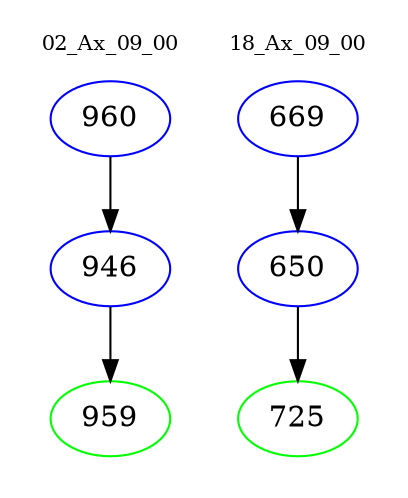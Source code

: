 digraph{
subgraph cluster_0 {
color = white
label = "02_Ax_09_00";
fontsize=10;
T0_960 [label="960", color="blue"]
T0_960 -> T0_946 [color="black"]
T0_946 [label="946", color="blue"]
T0_946 -> T0_959 [color="black"]
T0_959 [label="959", color="green"]
}
subgraph cluster_1 {
color = white
label = "18_Ax_09_00";
fontsize=10;
T1_669 [label="669", color="blue"]
T1_669 -> T1_650 [color="black"]
T1_650 [label="650", color="blue"]
T1_650 -> T1_725 [color="black"]
T1_725 [label="725", color="green"]
}
}
